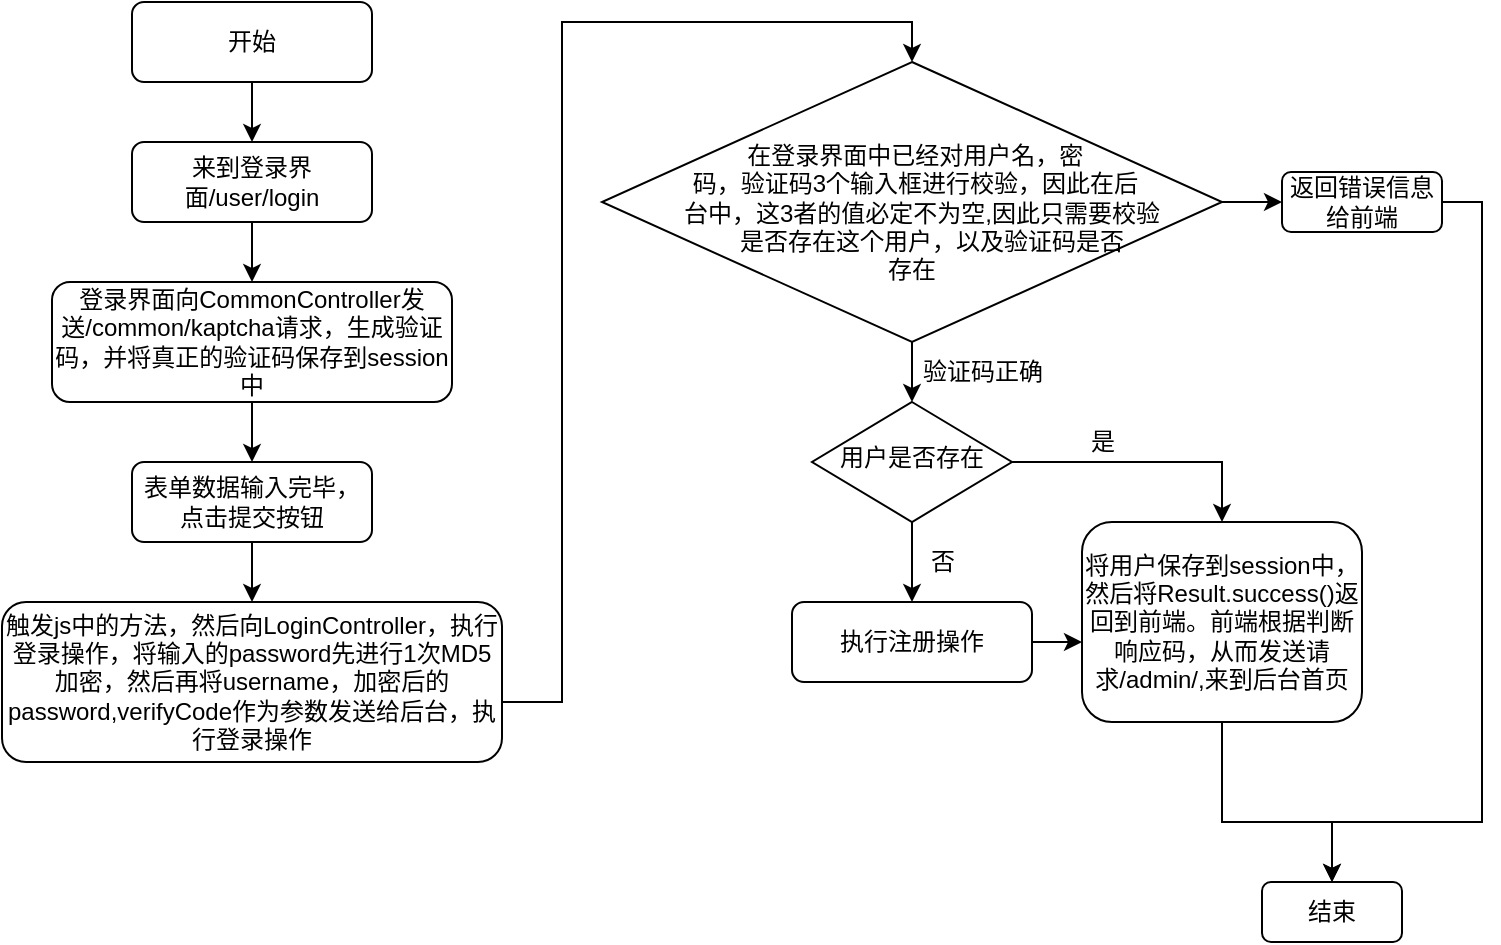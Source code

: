 <mxfile version="20.8.16" type="device"><diagram id="C5RBs43oDa-KdzZeNtuy" name="Page-1"><mxGraphModel dx="1034" dy="477" grid="1" gridSize="10" guides="1" tooltips="1" connect="1" arrows="1" fold="1" page="1" pageScale="1" pageWidth="827" pageHeight="1169" math="0" shadow="0"><root><mxCell id="WIyWlLk6GJQsqaUBKTNV-0"/><mxCell id="WIyWlLk6GJQsqaUBKTNV-1" parent="WIyWlLk6GJQsqaUBKTNV-0"/><mxCell id="o23uMTeQpW-lMxpjh7nl-1" style="edgeStyle=orthogonalEdgeStyle;rounded=0;orthogonalLoop=1;jettySize=auto;html=1;exitX=0.5;exitY=1;exitDx=0;exitDy=0;entryX=0.5;entryY=0;entryDx=0;entryDy=0;" parent="WIyWlLk6GJQsqaUBKTNV-1" source="WIyWlLk6GJQsqaUBKTNV-3" target="o23uMTeQpW-lMxpjh7nl-0" edge="1"><mxGeometry relative="1" as="geometry"/></mxCell><mxCell id="WIyWlLk6GJQsqaUBKTNV-3" value="开始" style="rounded=1;whiteSpace=wrap;html=1;fontSize=12;glass=0;strokeWidth=1;shadow=0;" parent="WIyWlLk6GJQsqaUBKTNV-1" vertex="1"><mxGeometry x="135" y="20" width="120" height="40" as="geometry"/></mxCell><mxCell id="o23uMTeQpW-lMxpjh7nl-10" style="edgeStyle=orthogonalEdgeStyle;rounded=0;orthogonalLoop=1;jettySize=auto;html=1;exitX=0.5;exitY=1;exitDx=0;exitDy=0;entryX=0.5;entryY=0;entryDx=0;entryDy=0;" parent="WIyWlLk6GJQsqaUBKTNV-1" source="WIyWlLk6GJQsqaUBKTNV-6" edge="1"><mxGeometry relative="1" as="geometry"><mxPoint x="525" y="220" as="targetPoint"/></mxGeometry></mxCell><mxCell id="o23uMTeQpW-lMxpjh7nl-20" style="edgeStyle=orthogonalEdgeStyle;rounded=0;orthogonalLoop=1;jettySize=auto;html=1;exitX=1;exitY=0.5;exitDx=0;exitDy=0;entryX=0;entryY=0.5;entryDx=0;entryDy=0;" parent="WIyWlLk6GJQsqaUBKTNV-1" source="WIyWlLk6GJQsqaUBKTNV-6" target="o23uMTeQpW-lMxpjh7nl-19" edge="1"><mxGeometry relative="1" as="geometry"/></mxCell><mxCell id="WIyWlLk6GJQsqaUBKTNV-6" value="&amp;nbsp;&lt;br&gt;&amp;nbsp;在登录界面中已经对用户名，密&lt;br&gt;&amp;nbsp;码，验证码3个输入框进行校验，因此在后&lt;br&gt;&amp;nbsp; &amp;nbsp;台中，这3者的值必定不为空,因此只需要校验&lt;br&gt;&amp;nbsp; &amp;nbsp; &amp;nbsp; 是否存在这个用户，以及验证码是否&lt;br&gt;存在" style="rhombus;whiteSpace=wrap;html=1;shadow=0;fontFamily=Helvetica;fontSize=12;align=center;strokeWidth=1;spacing=6;spacingTop=-4;" parent="WIyWlLk6GJQsqaUBKTNV-1" vertex="1"><mxGeometry x="370" y="50" width="310" height="140" as="geometry"/></mxCell><mxCell id="o23uMTeQpW-lMxpjh7nl-12" style="edgeStyle=orthogonalEdgeStyle;rounded=0;orthogonalLoop=1;jettySize=auto;html=1;exitX=0.5;exitY=1;exitDx=0;exitDy=0;entryX=0.5;entryY=0;entryDx=0;entryDy=0;" parent="WIyWlLk6GJQsqaUBKTNV-1" source="WIyWlLk6GJQsqaUBKTNV-10" target="WIyWlLk6GJQsqaUBKTNV-12" edge="1"><mxGeometry relative="1" as="geometry"/></mxCell><mxCell id="o23uMTeQpW-lMxpjh7nl-14" style="edgeStyle=orthogonalEdgeStyle;rounded=0;orthogonalLoop=1;jettySize=auto;html=1;exitX=1;exitY=0.5;exitDx=0;exitDy=0;entryX=0.5;entryY=0;entryDx=0;entryDy=0;" parent="WIyWlLk6GJQsqaUBKTNV-1" source="WIyWlLk6GJQsqaUBKTNV-10" target="WIyWlLk6GJQsqaUBKTNV-11" edge="1"><mxGeometry relative="1" as="geometry"/></mxCell><mxCell id="WIyWlLk6GJQsqaUBKTNV-10" value="用户是否存在" style="rhombus;whiteSpace=wrap;html=1;shadow=0;fontFamily=Helvetica;fontSize=12;align=center;strokeWidth=1;spacing=6;spacingTop=-4;" parent="WIyWlLk6GJQsqaUBKTNV-1" vertex="1"><mxGeometry x="475" y="220" width="100" height="60" as="geometry"/></mxCell><mxCell id="o23uMTeQpW-lMxpjh7nl-22" style="edgeStyle=orthogonalEdgeStyle;rounded=0;orthogonalLoop=1;jettySize=auto;html=1;exitX=0.5;exitY=1;exitDx=0;exitDy=0;entryX=0.5;entryY=0;entryDx=0;entryDy=0;" parent="WIyWlLk6GJQsqaUBKTNV-1" source="WIyWlLk6GJQsqaUBKTNV-11" target="o23uMTeQpW-lMxpjh7nl-21" edge="1"><mxGeometry relative="1" as="geometry"><Array as="points"><mxPoint x="680" y="430"/><mxPoint x="735" y="430"/></Array></mxGeometry></mxCell><mxCell id="WIyWlLk6GJQsqaUBKTNV-11" value="将用户保存到session中，然后将Result.success()返回到前端。前端根据判断响应码，从而发送请求/admin/,来到后台首页" style="rounded=1;whiteSpace=wrap;html=1;fontSize=12;glass=0;strokeWidth=1;shadow=0;" parent="WIyWlLk6GJQsqaUBKTNV-1" vertex="1"><mxGeometry x="610" y="280" width="140" height="100" as="geometry"/></mxCell><mxCell id="o23uMTeQpW-lMxpjh7nl-18" style="edgeStyle=orthogonalEdgeStyle;rounded=0;orthogonalLoop=1;jettySize=auto;html=1;exitX=1;exitY=0.5;exitDx=0;exitDy=0;" parent="WIyWlLk6GJQsqaUBKTNV-1" source="WIyWlLk6GJQsqaUBKTNV-12" edge="1"><mxGeometry relative="1" as="geometry"><mxPoint x="610" y="340" as="targetPoint"/></mxGeometry></mxCell><mxCell id="WIyWlLk6GJQsqaUBKTNV-12" value="执行注册操作" style="rounded=1;whiteSpace=wrap;html=1;fontSize=12;glass=0;strokeWidth=1;shadow=0;" parent="WIyWlLk6GJQsqaUBKTNV-1" vertex="1"><mxGeometry x="465" y="320" width="120" height="40" as="geometry"/></mxCell><mxCell id="o23uMTeQpW-lMxpjh7nl-3" style="edgeStyle=orthogonalEdgeStyle;rounded=0;orthogonalLoop=1;jettySize=auto;html=1;exitX=0.5;exitY=1;exitDx=0;exitDy=0;entryX=0.5;entryY=0;entryDx=0;entryDy=0;" parent="WIyWlLk6GJQsqaUBKTNV-1" source="o23uMTeQpW-lMxpjh7nl-0" target="o23uMTeQpW-lMxpjh7nl-2" edge="1"><mxGeometry relative="1" as="geometry"/></mxCell><mxCell id="o23uMTeQpW-lMxpjh7nl-0" value="来到登录界面/user/login" style="rounded=1;whiteSpace=wrap;html=1;fontSize=12;glass=0;strokeWidth=1;shadow=0;" parent="WIyWlLk6GJQsqaUBKTNV-1" vertex="1"><mxGeometry x="135" y="90" width="120" height="40" as="geometry"/></mxCell><mxCell id="o23uMTeQpW-lMxpjh7nl-5" style="edgeStyle=orthogonalEdgeStyle;rounded=0;orthogonalLoop=1;jettySize=auto;html=1;exitX=0.5;exitY=1;exitDx=0;exitDy=0;entryX=0.5;entryY=0;entryDx=0;entryDy=0;" parent="WIyWlLk6GJQsqaUBKTNV-1" source="o23uMTeQpW-lMxpjh7nl-2" target="o23uMTeQpW-lMxpjh7nl-4" edge="1"><mxGeometry relative="1" as="geometry"/></mxCell><mxCell id="o23uMTeQpW-lMxpjh7nl-2" value="登录界面向CommonController发送/common/kaptcha请求，生成验证码，并将真正的验证码保存到session中" style="rounded=1;whiteSpace=wrap;html=1;fontSize=12;glass=0;strokeWidth=1;shadow=0;" parent="WIyWlLk6GJQsqaUBKTNV-1" vertex="1"><mxGeometry x="95" y="160" width="200" height="60" as="geometry"/></mxCell><mxCell id="o23uMTeQpW-lMxpjh7nl-7" style="edgeStyle=orthogonalEdgeStyle;rounded=0;orthogonalLoop=1;jettySize=auto;html=1;exitX=0.5;exitY=1;exitDx=0;exitDy=0;entryX=0.5;entryY=0;entryDx=0;entryDy=0;" parent="WIyWlLk6GJQsqaUBKTNV-1" source="o23uMTeQpW-lMxpjh7nl-4" target="o23uMTeQpW-lMxpjh7nl-6" edge="1"><mxGeometry relative="1" as="geometry"/></mxCell><mxCell id="o23uMTeQpW-lMxpjh7nl-4" value="表单数据输入完毕，点击提交按钮" style="rounded=1;whiteSpace=wrap;html=1;fontSize=12;glass=0;strokeWidth=1;shadow=0;" parent="WIyWlLk6GJQsqaUBKTNV-1" vertex="1"><mxGeometry x="135" y="250" width="120" height="40" as="geometry"/></mxCell><mxCell id="o23uMTeQpW-lMxpjh7nl-9" style="edgeStyle=orthogonalEdgeStyle;rounded=0;orthogonalLoop=1;jettySize=auto;html=1;exitX=1;exitY=0.5;exitDx=0;exitDy=0;entryX=0.5;entryY=0;entryDx=0;entryDy=0;" parent="WIyWlLk6GJQsqaUBKTNV-1" source="o23uMTeQpW-lMxpjh7nl-6" target="WIyWlLk6GJQsqaUBKTNV-6" edge="1"><mxGeometry relative="1" as="geometry"><Array as="points"><mxPoint x="320" y="370"/><mxPoint x="350" y="370"/><mxPoint x="350" y="30"/><mxPoint x="525" y="30"/></Array></mxGeometry></mxCell><mxCell id="o23uMTeQpW-lMxpjh7nl-6" value="触发js中的方法，然后向LoginController，执行登录操作，将输入的password先进行1次MD5加密，然后再将username，加密后的password,verifyCode作为参数发送给后台，执行登录操作" style="rounded=1;whiteSpace=wrap;html=1;fontSize=12;glass=0;strokeWidth=1;shadow=0;" parent="WIyWlLk6GJQsqaUBKTNV-1" vertex="1"><mxGeometry x="70" y="320" width="250" height="80" as="geometry"/></mxCell><mxCell id="o23uMTeQpW-lMxpjh7nl-11" value="验证码正确" style="text;html=1;align=center;verticalAlign=middle;resizable=0;points=[];autosize=1;strokeColor=none;fillColor=none;" parent="WIyWlLk6GJQsqaUBKTNV-1" vertex="1"><mxGeometry x="520" y="190" width="80" height="30" as="geometry"/></mxCell><mxCell id="o23uMTeQpW-lMxpjh7nl-13" value="否" style="text;html=1;align=center;verticalAlign=middle;resizable=0;points=[];autosize=1;strokeColor=none;fillColor=none;" parent="WIyWlLk6GJQsqaUBKTNV-1" vertex="1"><mxGeometry x="520" y="285" width="40" height="30" as="geometry"/></mxCell><mxCell id="o23uMTeQpW-lMxpjh7nl-15" value="是" style="text;html=1;align=center;verticalAlign=middle;resizable=0;points=[];autosize=1;strokeColor=none;fillColor=none;" parent="WIyWlLk6GJQsqaUBKTNV-1" vertex="1"><mxGeometry x="600" y="225" width="40" height="30" as="geometry"/></mxCell><mxCell id="o23uMTeQpW-lMxpjh7nl-24" style="edgeStyle=orthogonalEdgeStyle;rounded=0;orthogonalLoop=1;jettySize=auto;html=1;exitX=1;exitY=0.5;exitDx=0;exitDy=0;entryX=0.5;entryY=0;entryDx=0;entryDy=0;" parent="WIyWlLk6GJQsqaUBKTNV-1" source="o23uMTeQpW-lMxpjh7nl-19" target="o23uMTeQpW-lMxpjh7nl-21" edge="1"><mxGeometry relative="1" as="geometry"><Array as="points"><mxPoint x="810" y="120"/><mxPoint x="810" y="430"/><mxPoint x="735" y="430"/></Array></mxGeometry></mxCell><mxCell id="o23uMTeQpW-lMxpjh7nl-19" value="返回错误信息&lt;br&gt;给前端" style="rounded=1;whiteSpace=wrap;html=1;fontSize=12;glass=0;strokeWidth=1;shadow=0;" parent="WIyWlLk6GJQsqaUBKTNV-1" vertex="1"><mxGeometry x="710" y="105" width="80" height="30" as="geometry"/></mxCell><mxCell id="o23uMTeQpW-lMxpjh7nl-21" value="结束" style="rounded=1;whiteSpace=wrap;html=1;fontSize=12;glass=0;strokeWidth=1;shadow=0;" parent="WIyWlLk6GJQsqaUBKTNV-1" vertex="1"><mxGeometry x="700" y="460" width="70" height="30" as="geometry"/></mxCell></root></mxGraphModel></diagram></mxfile>